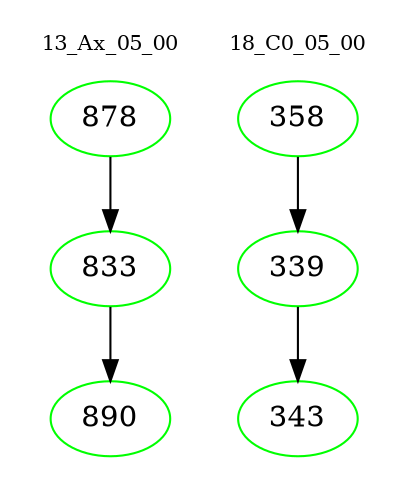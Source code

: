 digraph{
subgraph cluster_0 {
color = white
label = "13_Ax_05_00";
fontsize=10;
T0_878 [label="878", color="green"]
T0_878 -> T0_833 [color="black"]
T0_833 [label="833", color="green"]
T0_833 -> T0_890 [color="black"]
T0_890 [label="890", color="green"]
}
subgraph cluster_1 {
color = white
label = "18_C0_05_00";
fontsize=10;
T1_358 [label="358", color="green"]
T1_358 -> T1_339 [color="black"]
T1_339 [label="339", color="green"]
T1_339 -> T1_343 [color="black"]
T1_343 [label="343", color="green"]
}
}

